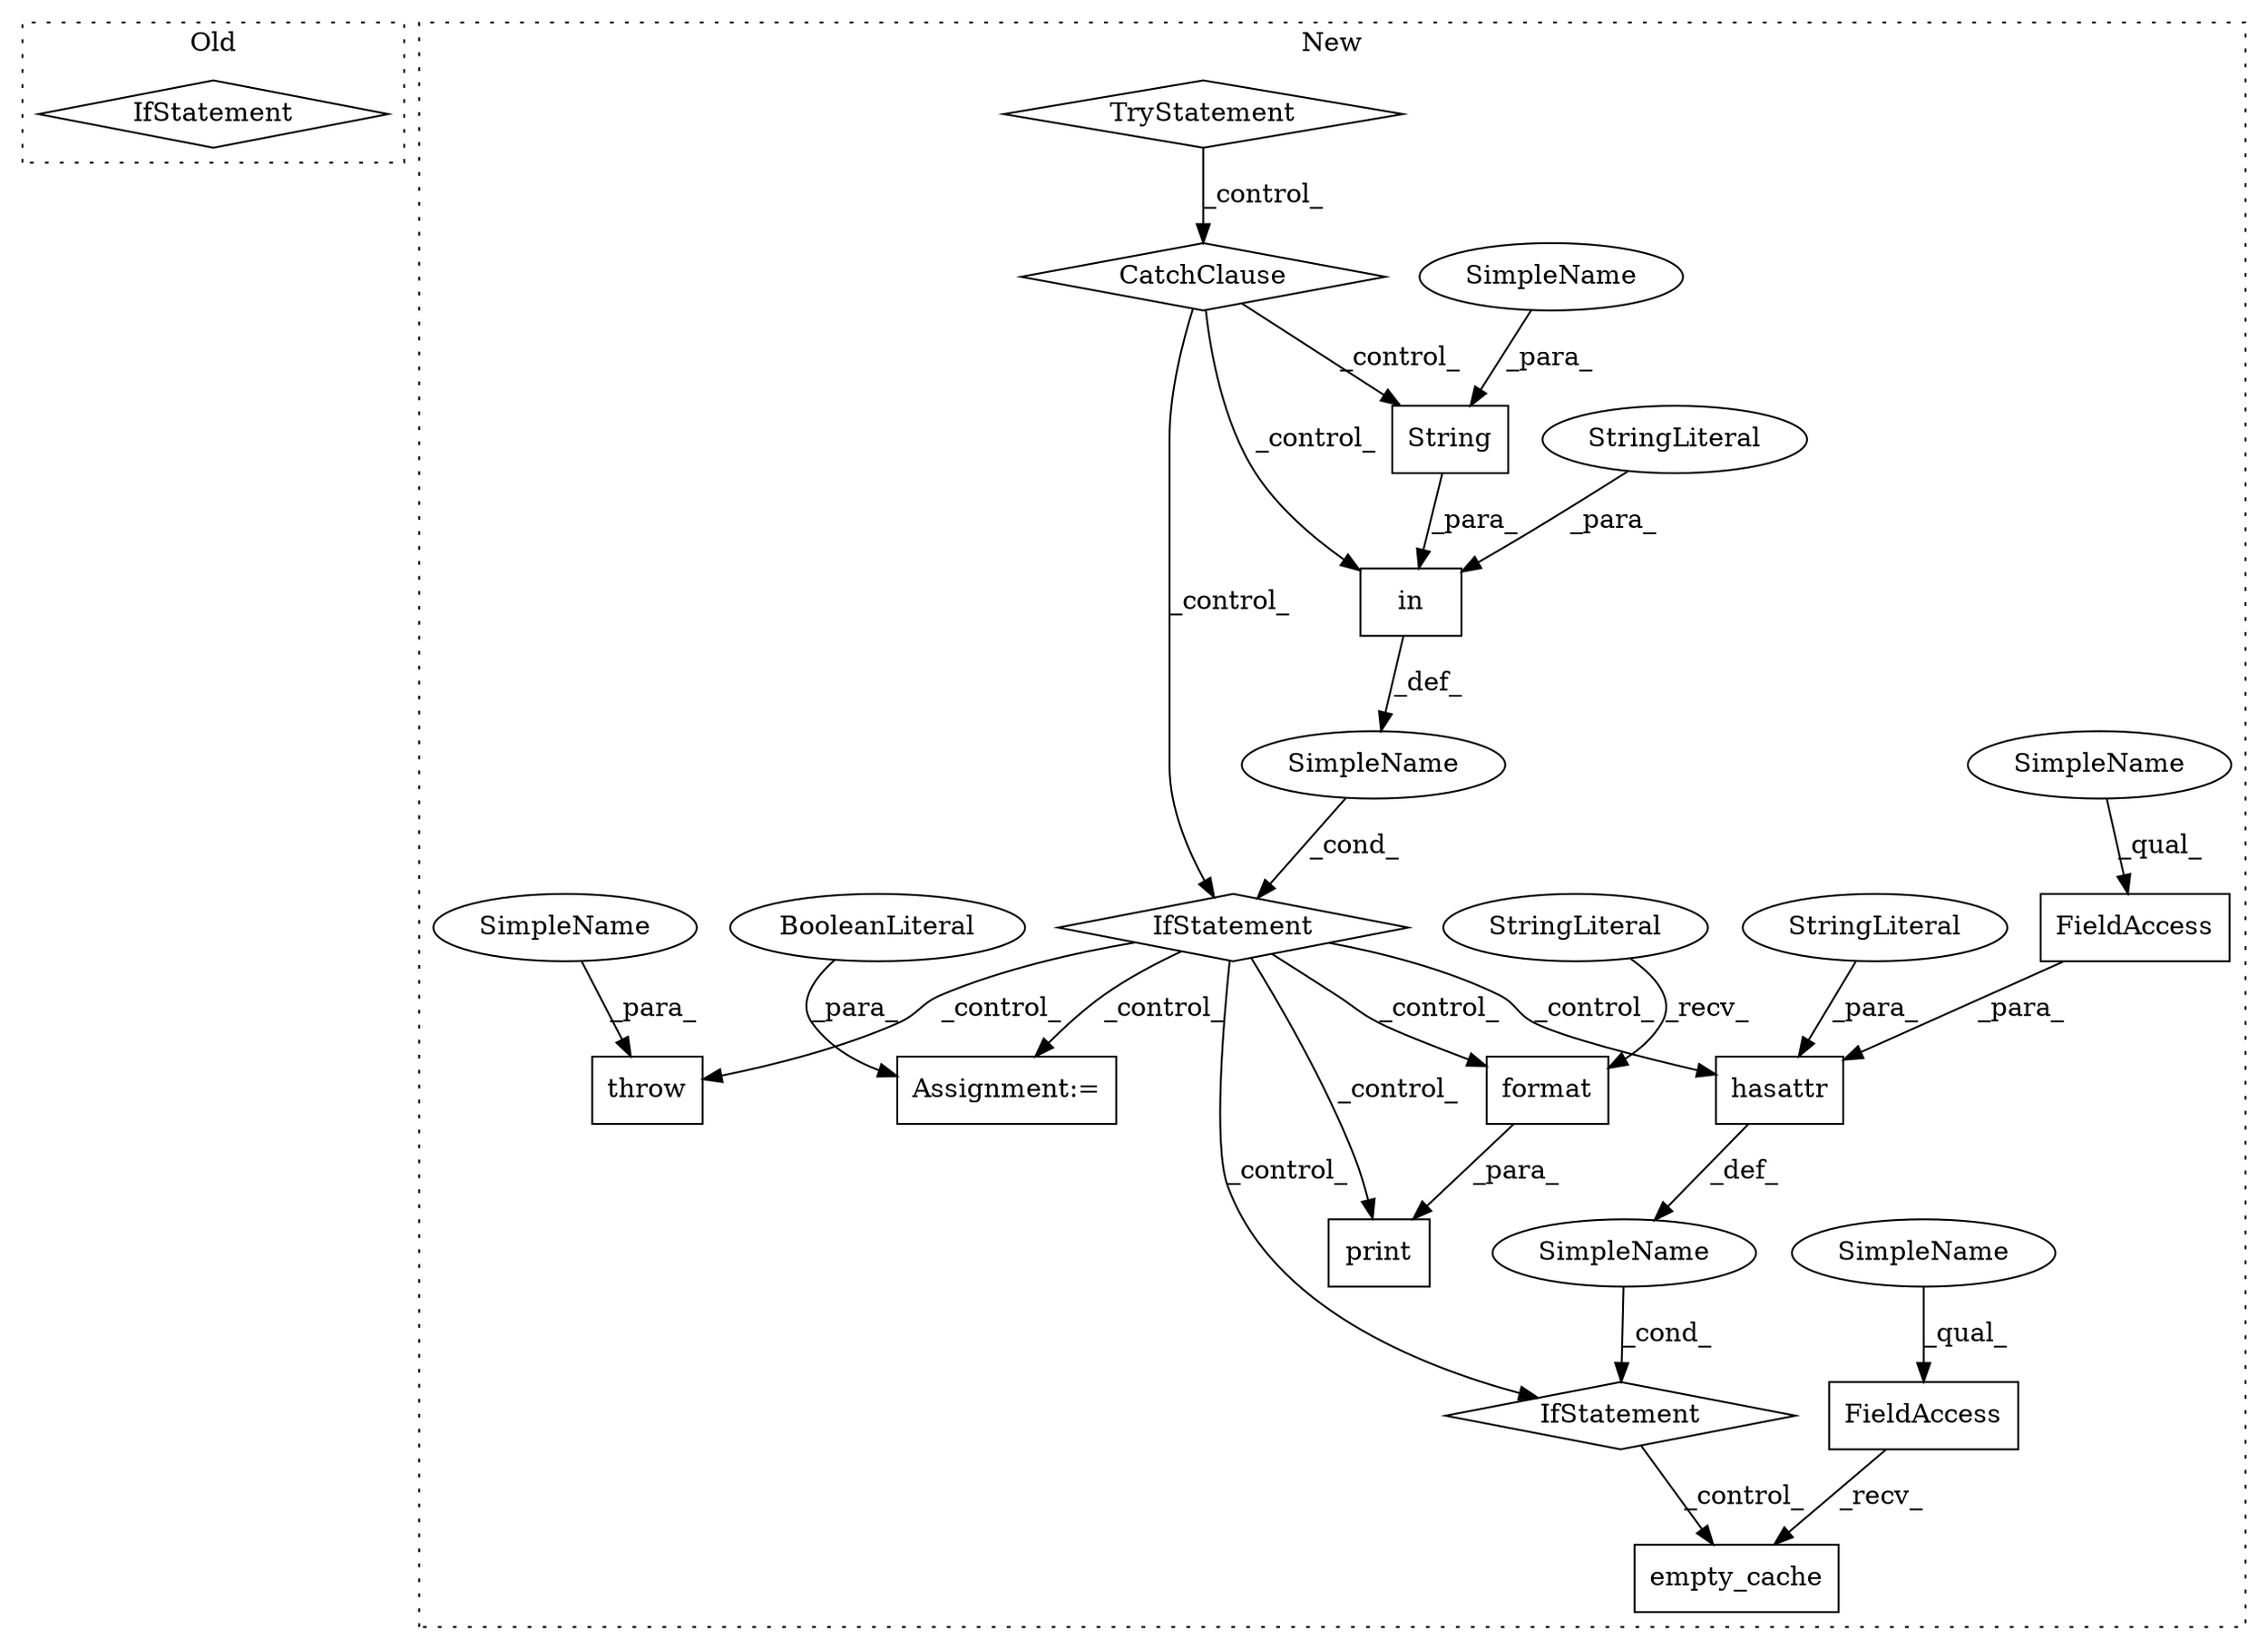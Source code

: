 digraph G {
subgraph cluster0 {
1 [label="IfStatement" a="25" s="6518,6542" l="4,2" shape="diamond"];
label = "Old";
style="dotted";
}
subgraph cluster1 {
2 [label="empty_cache" a="32" s="7381" l="13" shape="box"];
3 [label="FieldAccess" a="22" s="7370" l="10" shape="box"];
4 [label="String" a="32" s="7153,7161" l="7,1" shape="box"];
5 [label="CatchClause" a="12" s="7073,7100" l="13,2" shape="diamond"];
6 [label="IfStatement" a="25" s="7112,7163" l="4,2" shape="diamond"];
7 [label="throw" a="53" s="7436" l="6" shape="box"];
8 [label="in" a="105" s="7134" l="28" shape="box"];
9 [label="format" a="32" s="7241,7257" l="7,1" shape="box"];
10 [label="SimpleName" a="42" s="" l="" shape="ellipse"];
11 [label="StringLiteral" a="45" s="7134" l="15" shape="ellipse"];
12 [label="StringLiteral" a="45" s="7183" l="57" shape="ellipse"];
13 [label="print" a="32" s="7177,7258" l="6,1" shape="box"];
14 [label="FieldAccess" a="22" s="7329" l="10" shape="box"];
15 [label="SimpleName" a="42" s="" l="" shape="ellipse"];
16 [label="IfStatement" a="25" s="7317,7354" l="4,2" shape="diamond"];
17 [label="TryStatement" a="54" s="6938" l="4" shape="diamond"];
18 [label="hasattr" a="32" s="7321,7353" l="8,1" shape="box"];
19 [label="StringLiteral" a="45" s="7340" l="13" shape="ellipse"];
20 [label="Assignment:=" a="7" s="7274" l="1" shape="box"];
21 [label="BooleanLiteral" a="9" s="7275" l="4" shape="ellipse"];
22 [label="SimpleName" a="42" s="7160" l="1" shape="ellipse"];
23 [label="SimpleName" a="42" s="7442" l="1" shape="ellipse"];
24 [label="SimpleName" a="42" s="7370" l="5" shape="ellipse"];
25 [label="SimpleName" a="42" s="7329" l="5" shape="ellipse"];
label = "New";
style="dotted";
}
3 -> 2 [label="_recv_"];
4 -> 8 [label="_para_"];
5 -> 4 [label="_control_"];
5 -> 8 [label="_control_"];
5 -> 6 [label="_control_"];
6 -> 13 [label="_control_"];
6 -> 18 [label="_control_"];
6 -> 7 [label="_control_"];
6 -> 20 [label="_control_"];
6 -> 9 [label="_control_"];
6 -> 16 [label="_control_"];
8 -> 10 [label="_def_"];
9 -> 13 [label="_para_"];
10 -> 6 [label="_cond_"];
11 -> 8 [label="_para_"];
12 -> 9 [label="_recv_"];
14 -> 18 [label="_para_"];
15 -> 16 [label="_cond_"];
16 -> 2 [label="_control_"];
17 -> 5 [label="_control_"];
18 -> 15 [label="_def_"];
19 -> 18 [label="_para_"];
21 -> 20 [label="_para_"];
22 -> 4 [label="_para_"];
23 -> 7 [label="_para_"];
24 -> 3 [label="_qual_"];
25 -> 14 [label="_qual_"];
}